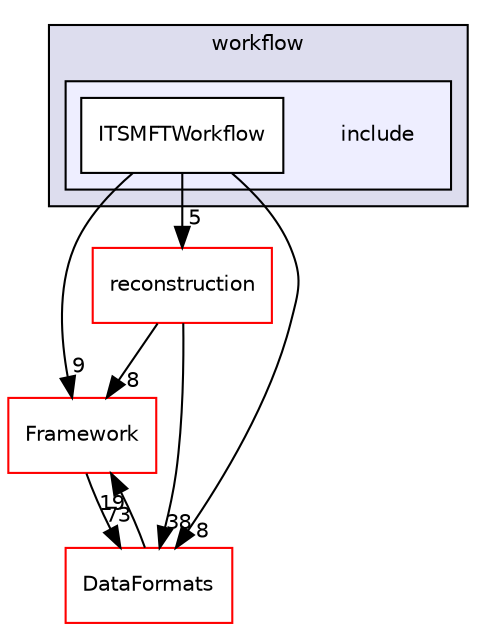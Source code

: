 digraph "/home/travis/build/AliceO2Group/AliceO2/Detectors/ITSMFT/common/workflow/include" {
  bgcolor=transparent;
  compound=true
  node [ fontsize="10", fontname="Helvetica"];
  edge [ labelfontsize="10", labelfontname="Helvetica"];
  subgraph clusterdir_cd7d5e2598ca22d0234e65e7e58f6fe3 {
    graph [ bgcolor="#ddddee", pencolor="black", label="workflow" fontname="Helvetica", fontsize="10", URL="dir_cd7d5e2598ca22d0234e65e7e58f6fe3.html"]
  subgraph clusterdir_ddb3898f7e3847431eff59fd5513b916 {
    graph [ bgcolor="#eeeeff", pencolor="black", label="" URL="dir_ddb3898f7e3847431eff59fd5513b916.html"];
    dir_ddb3898f7e3847431eff59fd5513b916 [shape=plaintext label="include"];
    dir_b75c16ef5b95f66ebce621b192c1da57 [shape=box label="ITSMFTWorkflow" color="black" fillcolor="white" style="filled" URL="dir_b75c16ef5b95f66ebce621b192c1da57.html"];
  }
  }
  dir_2174d8cbbd82d5c404dd04814f845a3a [shape=box label="reconstruction" color="red" URL="dir_2174d8cbbd82d5c404dd04814f845a3a.html"];
  dir_bcbb2cf9a3d3d83e5515c82071a07177 [shape=box label="Framework" color="red" URL="dir_bcbb2cf9a3d3d83e5515c82071a07177.html"];
  dir_2171f7ec022c5423887b07c69b2f5b48 [shape=box label="DataFormats" color="red" URL="dir_2171f7ec022c5423887b07c69b2f5b48.html"];
  dir_2174d8cbbd82d5c404dd04814f845a3a->dir_bcbb2cf9a3d3d83e5515c82071a07177 [headlabel="8", labeldistance=1.5 headhref="dir_000392_000063.html"];
  dir_2174d8cbbd82d5c404dd04814f845a3a->dir_2171f7ec022c5423887b07c69b2f5b48 [headlabel="38", labeldistance=1.5 headhref="dir_000392_000090.html"];
  dir_b75c16ef5b95f66ebce621b192c1da57->dir_2174d8cbbd82d5c404dd04814f845a3a [headlabel="5", labeldistance=1.5 headhref="dir_000506_000392.html"];
  dir_b75c16ef5b95f66ebce621b192c1da57->dir_bcbb2cf9a3d3d83e5515c82071a07177 [headlabel="9", labeldistance=1.5 headhref="dir_000506_000063.html"];
  dir_b75c16ef5b95f66ebce621b192c1da57->dir_2171f7ec022c5423887b07c69b2f5b48 [headlabel="8", labeldistance=1.5 headhref="dir_000506_000090.html"];
  dir_bcbb2cf9a3d3d83e5515c82071a07177->dir_2171f7ec022c5423887b07c69b2f5b48 [headlabel="73", labeldistance=1.5 headhref="dir_000063_000090.html"];
  dir_2171f7ec022c5423887b07c69b2f5b48->dir_bcbb2cf9a3d3d83e5515c82071a07177 [headlabel="19", labeldistance=1.5 headhref="dir_000090_000063.html"];
}
